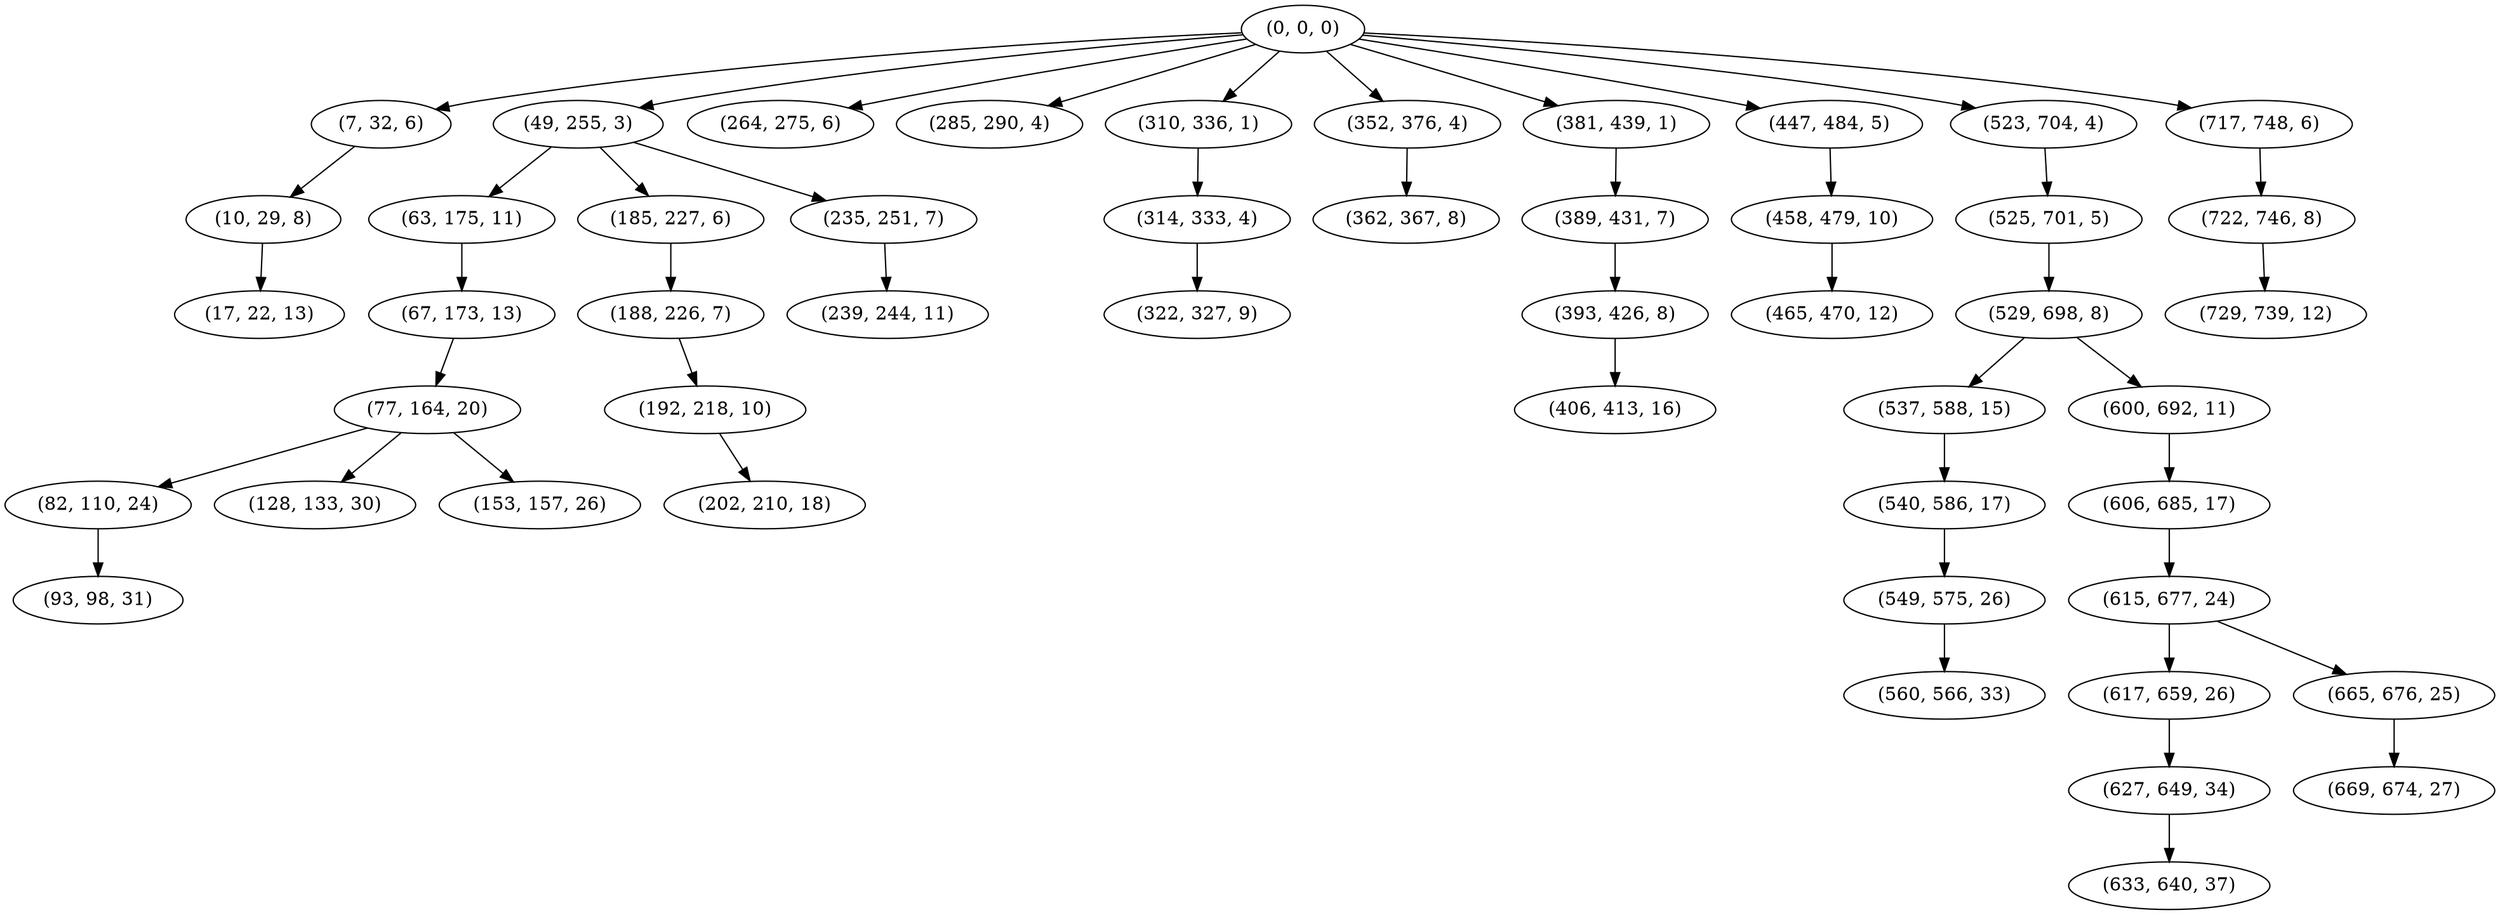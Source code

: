 digraph tree {
    "(0, 0, 0)";
    "(7, 32, 6)";
    "(10, 29, 8)";
    "(17, 22, 13)";
    "(49, 255, 3)";
    "(63, 175, 11)";
    "(67, 173, 13)";
    "(77, 164, 20)";
    "(82, 110, 24)";
    "(93, 98, 31)";
    "(128, 133, 30)";
    "(153, 157, 26)";
    "(185, 227, 6)";
    "(188, 226, 7)";
    "(192, 218, 10)";
    "(202, 210, 18)";
    "(235, 251, 7)";
    "(239, 244, 11)";
    "(264, 275, 6)";
    "(285, 290, 4)";
    "(310, 336, 1)";
    "(314, 333, 4)";
    "(322, 327, 9)";
    "(352, 376, 4)";
    "(362, 367, 8)";
    "(381, 439, 1)";
    "(389, 431, 7)";
    "(393, 426, 8)";
    "(406, 413, 16)";
    "(447, 484, 5)";
    "(458, 479, 10)";
    "(465, 470, 12)";
    "(523, 704, 4)";
    "(525, 701, 5)";
    "(529, 698, 8)";
    "(537, 588, 15)";
    "(540, 586, 17)";
    "(549, 575, 26)";
    "(560, 566, 33)";
    "(600, 692, 11)";
    "(606, 685, 17)";
    "(615, 677, 24)";
    "(617, 659, 26)";
    "(627, 649, 34)";
    "(633, 640, 37)";
    "(665, 676, 25)";
    "(669, 674, 27)";
    "(717, 748, 6)";
    "(722, 746, 8)";
    "(729, 739, 12)";
    "(0, 0, 0)" -> "(7, 32, 6)";
    "(0, 0, 0)" -> "(49, 255, 3)";
    "(0, 0, 0)" -> "(264, 275, 6)";
    "(0, 0, 0)" -> "(285, 290, 4)";
    "(0, 0, 0)" -> "(310, 336, 1)";
    "(0, 0, 0)" -> "(352, 376, 4)";
    "(0, 0, 0)" -> "(381, 439, 1)";
    "(0, 0, 0)" -> "(447, 484, 5)";
    "(0, 0, 0)" -> "(523, 704, 4)";
    "(0, 0, 0)" -> "(717, 748, 6)";
    "(7, 32, 6)" -> "(10, 29, 8)";
    "(10, 29, 8)" -> "(17, 22, 13)";
    "(49, 255, 3)" -> "(63, 175, 11)";
    "(49, 255, 3)" -> "(185, 227, 6)";
    "(49, 255, 3)" -> "(235, 251, 7)";
    "(63, 175, 11)" -> "(67, 173, 13)";
    "(67, 173, 13)" -> "(77, 164, 20)";
    "(77, 164, 20)" -> "(82, 110, 24)";
    "(77, 164, 20)" -> "(128, 133, 30)";
    "(77, 164, 20)" -> "(153, 157, 26)";
    "(82, 110, 24)" -> "(93, 98, 31)";
    "(185, 227, 6)" -> "(188, 226, 7)";
    "(188, 226, 7)" -> "(192, 218, 10)";
    "(192, 218, 10)" -> "(202, 210, 18)";
    "(235, 251, 7)" -> "(239, 244, 11)";
    "(310, 336, 1)" -> "(314, 333, 4)";
    "(314, 333, 4)" -> "(322, 327, 9)";
    "(352, 376, 4)" -> "(362, 367, 8)";
    "(381, 439, 1)" -> "(389, 431, 7)";
    "(389, 431, 7)" -> "(393, 426, 8)";
    "(393, 426, 8)" -> "(406, 413, 16)";
    "(447, 484, 5)" -> "(458, 479, 10)";
    "(458, 479, 10)" -> "(465, 470, 12)";
    "(523, 704, 4)" -> "(525, 701, 5)";
    "(525, 701, 5)" -> "(529, 698, 8)";
    "(529, 698, 8)" -> "(537, 588, 15)";
    "(529, 698, 8)" -> "(600, 692, 11)";
    "(537, 588, 15)" -> "(540, 586, 17)";
    "(540, 586, 17)" -> "(549, 575, 26)";
    "(549, 575, 26)" -> "(560, 566, 33)";
    "(600, 692, 11)" -> "(606, 685, 17)";
    "(606, 685, 17)" -> "(615, 677, 24)";
    "(615, 677, 24)" -> "(617, 659, 26)";
    "(615, 677, 24)" -> "(665, 676, 25)";
    "(617, 659, 26)" -> "(627, 649, 34)";
    "(627, 649, 34)" -> "(633, 640, 37)";
    "(665, 676, 25)" -> "(669, 674, 27)";
    "(717, 748, 6)" -> "(722, 746, 8)";
    "(722, 746, 8)" -> "(729, 739, 12)";
}
